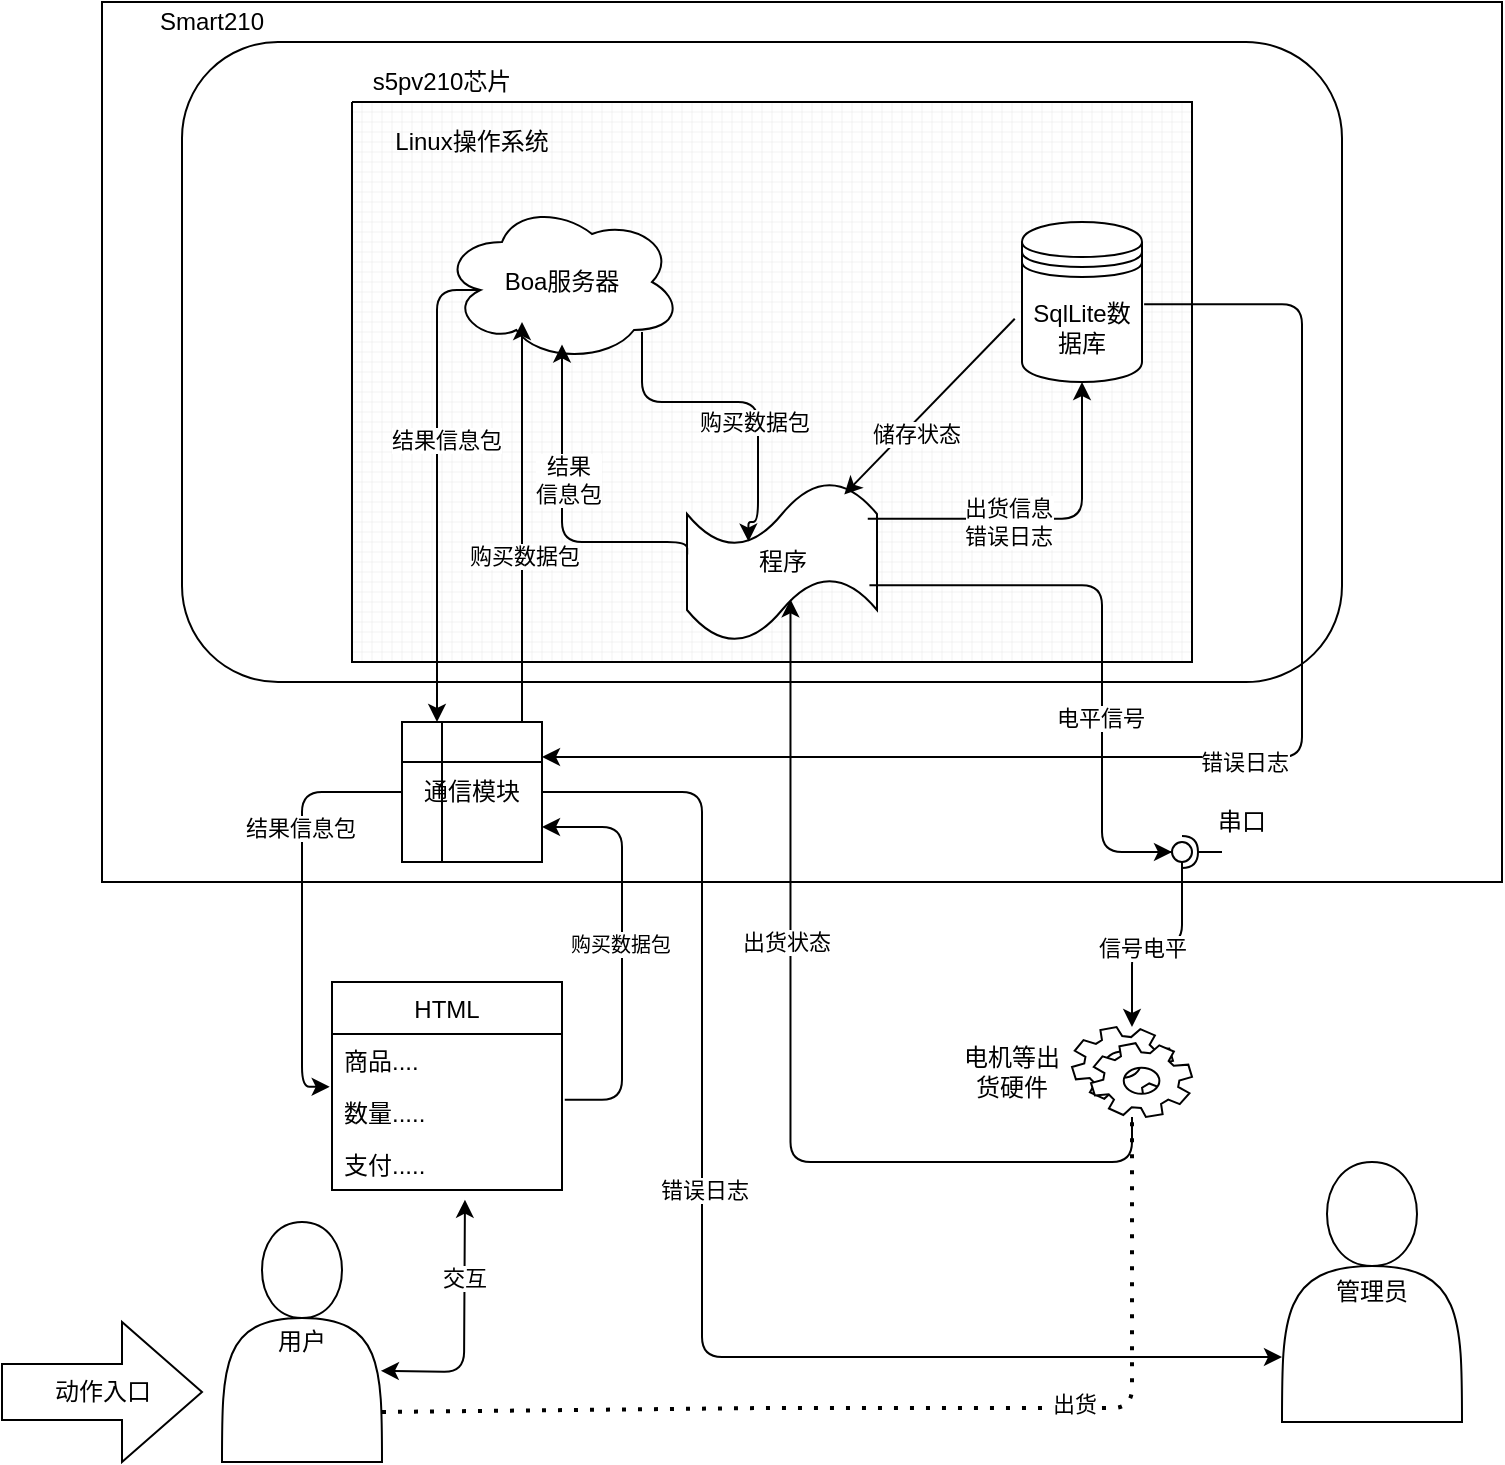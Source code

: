 <mxfile version="14.4.3" type="github"><diagram id="7_nmSfYricEm-S8yDa6u" name="Page-1"><mxGraphModel dx="1054" dy="822" grid="1" gridSize="10" guides="1" tooltips="1" connect="1" arrows="1" fold="1" page="1" pageScale="1" pageWidth="827" pageHeight="1169" math="0" shadow="0"><root><mxCell id="0"/><mxCell id="1" parent="0"/><mxCell id="KJf24eugTZK2PeACpN1y-1" value="" style="rounded=0;whiteSpace=wrap;html=1;" parent="1" vertex="1"><mxGeometry x="60" y="30" width="700" height="440" as="geometry"/></mxCell><mxCell id="KJf24eugTZK2PeACpN1y-2" value="Smart210" style="text;html=1;strokeColor=none;fillColor=none;align=center;verticalAlign=middle;whiteSpace=wrap;rounded=0;" parent="1" vertex="1"><mxGeometry x="80" y="30" width="70" height="20" as="geometry"/></mxCell><mxCell id="KJf24eugTZK2PeACpN1y-3" value="" style="rounded=1;whiteSpace=wrap;html=1;" parent="1" vertex="1"><mxGeometry x="100" y="50" width="580" height="320" as="geometry"/></mxCell><mxCell id="KJf24eugTZK2PeACpN1y-4" value="s5pv210芯片" style="text;html=1;strokeColor=none;fillColor=none;align=center;verticalAlign=middle;whiteSpace=wrap;rounded=0;" parent="1" vertex="1"><mxGeometry x="180" y="60" width="100" height="20" as="geometry"/></mxCell><mxCell id="KJf24eugTZK2PeACpN1y-7" value="" style="verticalLabelPosition=bottom;verticalAlign=top;html=1;shape=mxgraph.basic.patternFillRect;fillStyle=grid;step=5;fillStrokeWidth=0.2;fillStrokeColor=#dddddd;" parent="1" vertex="1"><mxGeometry x="185" y="80" width="420" height="280" as="geometry"/></mxCell><mxCell id="KJf24eugTZK2PeACpN1y-8" value="Linux操作系统" style="text;html=1;strokeColor=none;fillColor=none;align=center;verticalAlign=middle;whiteSpace=wrap;rounded=0;" parent="1" vertex="1"><mxGeometry x="200" y="90" width="90" height="20" as="geometry"/></mxCell><mxCell id="KJf24eugTZK2PeACpN1y-9" value="Boa服务器" style="ellipse;shape=cloud;whiteSpace=wrap;html=1;" parent="1" vertex="1"><mxGeometry x="230" y="130" width="120" height="80" as="geometry"/></mxCell><mxCell id="KJf24eugTZK2PeACpN1y-10" value="SqlLite数据库" style="shape=datastore;whiteSpace=wrap;html=1;" parent="1" vertex="1"><mxGeometry x="520" y="140" width="60" height="80" as="geometry"/></mxCell><mxCell id="KJf24eugTZK2PeACpN1y-15" style="edgeStyle=orthogonalEdgeStyle;rounded=0;orthogonalLoop=1;jettySize=auto;html=1;exitX=0.5;exitY=1;exitDx=0;exitDy=0;" parent="1" source="KJf24eugTZK2PeACpN1y-3" target="KJf24eugTZK2PeACpN1y-3" edge="1"><mxGeometry relative="1" as="geometry"/></mxCell><mxCell id="KJf24eugTZK2PeACpN1y-17" value="" style="shape=mxgraph.bpmn.service_task;html=1;outlineConnect=0;" parent="1" vertex="1"><mxGeometry x="545" y="542.5" width="60" height="45" as="geometry"/></mxCell><mxCell id="KJf24eugTZK2PeACpN1y-22" value="HTML" style="swimlane;fontStyle=0;childLayout=stackLayout;horizontal=1;startSize=26;fillColor=none;horizontalStack=0;resizeParent=1;resizeParentMax=0;resizeLast=0;collapsible=1;marginBottom=0;" parent="1" vertex="1"><mxGeometry x="175" y="520" width="115" height="104" as="geometry"/></mxCell><mxCell id="KJf24eugTZK2PeACpN1y-23" value="商品...." style="text;strokeColor=none;fillColor=none;align=left;verticalAlign=top;spacingLeft=4;spacingRight=4;overflow=hidden;rotatable=0;points=[[0,0.5],[1,0.5]];portConstraint=eastwest;" parent="KJf24eugTZK2PeACpN1y-22" vertex="1"><mxGeometry y="26" width="115" height="26" as="geometry"/></mxCell><mxCell id="KJf24eugTZK2PeACpN1y-24" value="数量....." style="text;strokeColor=none;fillColor=none;align=left;verticalAlign=top;spacingLeft=4;spacingRight=4;overflow=hidden;rotatable=0;points=[[0,0.5],[1,0.5]];portConstraint=eastwest;" parent="KJf24eugTZK2PeACpN1y-22" vertex="1"><mxGeometry y="52" width="115" height="26" as="geometry"/></mxCell><mxCell id="KJf24eugTZK2PeACpN1y-25" value="支付....." style="text;strokeColor=none;fillColor=none;align=left;verticalAlign=top;spacingLeft=4;spacingRight=4;overflow=hidden;rotatable=0;points=[[0,0.5],[1,0.5]];portConstraint=eastwest;" parent="KJf24eugTZK2PeACpN1y-22" vertex="1"><mxGeometry y="78" width="115" height="26" as="geometry"/></mxCell><mxCell id="KJf24eugTZK2PeACpN1y-27" value="" style="edgeStyle=elbowEdgeStyle;elbow=horizontal;endArrow=classic;html=1;exitX=1;exitY=0.5;exitDx=0;exitDy=0;" parent="1" source="KJf24eugTZK2PeACpN1y-30" edge="1"><mxGeometry width="50" height="50" relative="1" as="geometry"><mxPoint x="170" y="410" as="sourcePoint"/><mxPoint x="270" y="190" as="targetPoint"/><Array as="points"><mxPoint x="270" y="280"/><mxPoint x="260" y="290"/><mxPoint x="270" y="280"/><mxPoint x="230" y="300"/><mxPoint x="230" y="420"/><mxPoint x="210" y="300"/><mxPoint x="250" y="310"/></Array></mxGeometry></mxCell><mxCell id="KJf24eugTZK2PeACpN1y-38" value="购买数据包" style="edgeLabel;html=1;align=center;verticalAlign=middle;resizable=0;points=[];" parent="KJf24eugTZK2PeACpN1y-27" vertex="1" connectable="0"><mxGeometry x="0.044" y="-1" relative="1" as="geometry"><mxPoint as="offset"/></mxGeometry></mxCell><mxCell id="KJf24eugTZK2PeACpN1y-29" value="程序" style="shape=tape;whiteSpace=wrap;html=1;" parent="1" vertex="1"><mxGeometry x="352.5" y="270" width="95" height="80" as="geometry"/></mxCell><mxCell id="KJf24eugTZK2PeACpN1y-30" value="通信模块" style="shape=internalStorage;whiteSpace=wrap;html=1;backgroundOutline=1;" parent="1" vertex="1"><mxGeometry x="210" y="390" width="70" height="70" as="geometry"/></mxCell><mxCell id="KJf24eugTZK2PeACpN1y-34" style="edgeStyle=orthogonalEdgeStyle;rounded=0;orthogonalLoop=1;jettySize=auto;html=1;exitX=0.5;exitY=1;exitDx=0;exitDy=0;" parent="1" edge="1"><mxGeometry relative="1" as="geometry"><mxPoint x="385" y="520" as="targetPoint"/><mxPoint x="385" y="520" as="sourcePoint"/></mxGeometry></mxCell><mxCell id="KJf24eugTZK2PeACpN1y-39" value="" style="edgeStyle=segmentEdgeStyle;endArrow=classic;html=1;entryX=0.472;entryY=0.785;entryDx=0;entryDy=0;entryPerimeter=0;" parent="1" target="KJf24eugTZK2PeACpN1y-7" edge="1"><mxGeometry width="50" height="50" relative="1" as="geometry"><mxPoint x="330" y="195" as="sourcePoint"/><mxPoint x="380" y="145" as="targetPoint"/><Array as="points"><mxPoint x="330" y="230"/><mxPoint x="388" y="230"/><mxPoint x="388" y="290"/><mxPoint x="383" y="290"/></Array></mxGeometry></mxCell><mxCell id="KJf24eugTZK2PeACpN1y-40" value="购买数据包" style="edgeLabel;html=1;align=center;verticalAlign=middle;resizable=0;points=[];" parent="KJf24eugTZK2PeACpN1y-39" vertex="1" connectable="0"><mxGeometry x="0.229" y="-2" relative="1" as="geometry"><mxPoint as="offset"/></mxGeometry></mxCell><mxCell id="KJf24eugTZK2PeACpN1y-41" value="" style="edgeStyle=elbowEdgeStyle;elbow=horizontal;endArrow=classic;html=1;exitX=0.616;exitY=0.863;exitDx=0;exitDy=0;exitPerimeter=0;" parent="1" source="KJf24eugTZK2PeACpN1y-7" target="KJf24eugTZK2PeACpN1y-44" edge="1"><mxGeometry width="50" height="50" relative="1" as="geometry"><mxPoint x="390" y="390" as="sourcePoint"/><mxPoint x="580" y="450" as="targetPoint"/><Array as="points"><mxPoint x="560" y="440"/><mxPoint x="550" y="440"/><mxPoint x="530" y="350"/><mxPoint x="560" y="430"/><mxPoint x="540" y="360"/><mxPoint x="530" y="350"/><mxPoint x="550" y="430"/><mxPoint x="490" y="420"/></Array></mxGeometry></mxCell><mxCell id="KJf24eugTZK2PeACpN1y-70" value="电平信号" style="edgeLabel;html=1;align=center;verticalAlign=middle;resizable=0;points=[];" parent="KJf24eugTZK2PeACpN1y-41" vertex="1" connectable="0"><mxGeometry x="0.284" y="-1" relative="1" as="geometry"><mxPoint as="offset"/></mxGeometry></mxCell><mxCell id="KJf24eugTZK2PeACpN1y-42" value="" style="rounded=0;orthogonalLoop=1;jettySize=auto;html=1;endArrow=none;endFill=0;" parent="1" target="KJf24eugTZK2PeACpN1y-44" edge="1"><mxGeometry relative="1" as="geometry"><mxPoint x="580" y="455" as="sourcePoint"/></mxGeometry></mxCell><mxCell id="KJf24eugTZK2PeACpN1y-43" value="" style="rounded=0;orthogonalLoop=1;jettySize=auto;html=1;endArrow=halfCircle;endFill=0;entryX=0.5;entryY=0.5;entryDx=0;entryDy=0;endSize=6;strokeWidth=1;" parent="1" target="KJf24eugTZK2PeACpN1y-44" edge="1"><mxGeometry relative="1" as="geometry"><mxPoint x="620" y="455" as="sourcePoint"/></mxGeometry></mxCell><mxCell id="KJf24eugTZK2PeACpN1y-44" value="" style="ellipse;whiteSpace=wrap;html=1;fontFamily=Helvetica;fontSize=12;fontColor=#000000;align=center;strokeColor=#000000;fillColor=#ffffff;points=[];aspect=fixed;resizable=0;" parent="1" vertex="1"><mxGeometry x="595" y="450" width="10" height="10" as="geometry"/></mxCell><mxCell id="KJf24eugTZK2PeACpN1y-45" value="串口" style="text;html=1;strokeColor=none;fillColor=none;align=center;verticalAlign=middle;whiteSpace=wrap;rounded=0;" parent="1" vertex="1"><mxGeometry x="610" y="430" width="40" height="20" as="geometry"/></mxCell><mxCell id="KJf24eugTZK2PeACpN1y-46" value="" style="edgeStyle=elbowEdgeStyle;elbow=vertical;endArrow=classic;html=1;exitX=0.5;exitY=1;exitDx=0;exitDy=0;exitPerimeter=0;" parent="1" source="KJf24eugTZK2PeACpN1y-44" target="KJf24eugTZK2PeACpN1y-17" edge="1"><mxGeometry width="50" height="50" relative="1" as="geometry"><mxPoint x="605" y="530" as="sourcePoint"/><mxPoint x="655" y="480" as="targetPoint"/></mxGeometry></mxCell><mxCell id="KJf24eugTZK2PeACpN1y-47" value="信号电平" style="edgeLabel;html=1;align=center;verticalAlign=middle;resizable=0;points=[];" parent="KJf24eugTZK2PeACpN1y-46" vertex="1" connectable="0"><mxGeometry x="0.26" y="-1" relative="1" as="geometry"><mxPoint x="6" as="offset"/></mxGeometry></mxCell><mxCell id="KJf24eugTZK2PeACpN1y-48" value="电机等出货硬件" style="text;html=1;strokeColor=none;fillColor=none;align=center;verticalAlign=middle;whiteSpace=wrap;rounded=0;" parent="1" vertex="1"><mxGeometry x="490" y="555" width="50" height="20" as="geometry"/></mxCell><mxCell id="KJf24eugTZK2PeACpN1y-49" value="" style="edgeStyle=elbowEdgeStyle;elbow=vertical;endArrow=classic;html=1;entryX=0.522;entryY=0.888;entryDx=0;entryDy=0;entryPerimeter=0;" parent="1" source="KJf24eugTZK2PeACpN1y-17" target="KJf24eugTZK2PeACpN1y-7" edge="1"><mxGeometry width="50" height="50" relative="1" as="geometry"><mxPoint x="600" y="585" as="sourcePoint"/><mxPoint x="440" y="450" as="targetPoint"/><Array as="points"><mxPoint x="520" y="610"/><mxPoint x="560" y="620"/><mxPoint x="490" y="530"/><mxPoint x="500" y="510"/><mxPoint x="420" y="560"/></Array></mxGeometry></mxCell><mxCell id="KJf24eugTZK2PeACpN1y-50" value="出货状态" style="edgeLabel;html=1;align=center;verticalAlign=middle;resizable=0;points=[];" parent="KJf24eugTZK2PeACpN1y-49" vertex="1" connectable="0"><mxGeometry x="0.278" y="2" relative="1" as="geometry"><mxPoint as="offset"/></mxGeometry></mxCell><mxCell id="KJf24eugTZK2PeACpN1y-51" value="" style="edgeStyle=elbowEdgeStyle;elbow=horizontal;endArrow=classic;html=1;exitX=0.614;exitY=0.744;exitDx=0;exitDy=0;exitPerimeter=0;" parent="1" source="KJf24eugTZK2PeACpN1y-7" target="KJf24eugTZK2PeACpN1y-10" edge="1"><mxGeometry width="50" height="50" relative="1" as="geometry"><mxPoint x="450" y="280" as="sourcePoint"/><mxPoint x="490" y="230" as="targetPoint"/><Array as="points"><mxPoint x="550" y="250"/></Array></mxGeometry></mxCell><mxCell id="KJf24eugTZK2PeACpN1y-52" value="出货信息&lt;br&gt;错误日志" style="edgeLabel;html=1;align=center;verticalAlign=middle;resizable=0;points=[];" parent="KJf24eugTZK2PeACpN1y-51" vertex="1" connectable="0"><mxGeometry x="-0.205" y="-3" relative="1" as="geometry"><mxPoint y="-1.32" as="offset"/></mxGeometry></mxCell><mxCell id="KJf24eugTZK2PeACpN1y-55" value="" style="endArrow=classic;html=1;exitX=0.789;exitY=0.387;exitDx=0;exitDy=0;exitPerimeter=0;entryX=0.586;entryY=0.701;entryDx=0;entryDy=0;entryPerimeter=0;" parent="1" source="KJf24eugTZK2PeACpN1y-7" target="KJf24eugTZK2PeACpN1y-7" edge="1"><mxGeometry width="50" height="50" relative="1" as="geometry"><mxPoint x="440" y="190" as="sourcePoint"/><mxPoint x="490" y="140" as="targetPoint"/></mxGeometry></mxCell><mxCell id="KJf24eugTZK2PeACpN1y-56" value="储存状态" style="edgeLabel;html=1;align=center;verticalAlign=middle;resizable=0;points=[];" parent="KJf24eugTZK2PeACpN1y-55" vertex="1" connectable="0"><mxGeometry x="0.242" y="4" relative="1" as="geometry"><mxPoint as="offset"/></mxGeometry></mxCell><mxCell id="KJf24eugTZK2PeACpN1y-58" value="" style="edgeStyle=elbowEdgeStyle;elbow=vertical;endArrow=classic;html=1;entryX=0.25;entryY=0.433;entryDx=0;entryDy=0;entryPerimeter=0;exitX=0.399;exitY=0.808;exitDx=0;exitDy=0;exitPerimeter=0;" parent="1" source="KJf24eugTZK2PeACpN1y-7" target="KJf24eugTZK2PeACpN1y-7" edge="1"><mxGeometry width="50" height="50" relative="1" as="geometry"><mxPoint x="360" y="317" as="sourcePoint"/><mxPoint x="440" y="200" as="targetPoint"/><Array as="points"><mxPoint x="320" y="300"/><mxPoint x="290" y="317"/></Array></mxGeometry></mxCell><mxCell id="KJf24eugTZK2PeACpN1y-59" value="结果&lt;br&gt;信息包" style="edgeLabel;html=1;align=center;verticalAlign=middle;resizable=0;points=[];" parent="KJf24eugTZK2PeACpN1y-58" vertex="1" connectable="0"><mxGeometry x="0.199" y="-3" relative="1" as="geometry"><mxPoint as="offset"/></mxGeometry></mxCell><mxCell id="KJf24eugTZK2PeACpN1y-60" value="" style="edgeStyle=elbowEdgeStyle;elbow=vertical;endArrow=classic;html=1;exitX=0.16;exitY=0.55;exitDx=0;exitDy=0;exitPerimeter=0;entryX=0.25;entryY=0;entryDx=0;entryDy=0;" parent="1" source="KJf24eugTZK2PeACpN1y-9" target="KJf24eugTZK2PeACpN1y-30" edge="1"><mxGeometry width="50" height="50" relative="1" as="geometry"><mxPoint x="390" y="240" as="sourcePoint"/><mxPoint x="250" y="380" as="targetPoint"/><Array as="points"><mxPoint x="228" y="174"/><mxPoint x="228" y="240"/><mxPoint x="228" y="280"/><mxPoint x="200" y="310"/><mxPoint x="180" y="159"/><mxPoint x="145" y="200"/><mxPoint x="145" y="170"/><mxPoint x="140" y="159"/></Array></mxGeometry></mxCell><mxCell id="KJf24eugTZK2PeACpN1y-61" value="结果信息包" style="edgeLabel;html=1;align=center;verticalAlign=middle;resizable=0;points=[];" parent="KJf24eugTZK2PeACpN1y-60" vertex="1" connectable="0"><mxGeometry x="-0.187" y="4" relative="1" as="geometry"><mxPoint as="offset"/></mxGeometry></mxCell><mxCell id="KJf24eugTZK2PeACpN1y-62" value="" style="edgeStyle=elbowEdgeStyle;elbow=vertical;endArrow=classic;html=1;entryX=-0.01;entryY=0.015;entryDx=0;entryDy=0;entryPerimeter=0;exitX=0;exitY=0.5;exitDx=0;exitDy=0;" parent="1" source="KJf24eugTZK2PeACpN1y-30" target="KJf24eugTZK2PeACpN1y-24" edge="1"><mxGeometry width="50" height="50" relative="1" as="geometry"><mxPoint x="145" y="450" as="sourcePoint"/><mxPoint x="195" y="400" as="targetPoint"/><Array as="points"><mxPoint x="160" y="510"/><mxPoint x="174" y="430"/><mxPoint x="200" y="450"/><mxPoint x="160" y="500"/><mxPoint x="180" y="500"/><mxPoint x="200" y="510"/><mxPoint x="245" y="480"/><mxPoint x="245" y="460"/><mxPoint x="160" y="572"/></Array></mxGeometry></mxCell><mxCell id="KJf24eugTZK2PeACpN1y-63" value="结果信息包" style="edgeLabel;html=1;align=center;verticalAlign=middle;resizable=0;points=[];" parent="KJf24eugTZK2PeACpN1y-62" vertex="1" connectable="0"><mxGeometry x="-0.357" y="-1" relative="1" as="geometry"><mxPoint as="offset"/></mxGeometry></mxCell><mxCell id="KJf24eugTZK2PeACpN1y-64" value="" style="endArrow=classic;startArrow=classic;html=1;entryX=0.578;entryY=1.187;entryDx=0;entryDy=0;entryPerimeter=0;exitX=0.993;exitY=0.62;exitDx=0;exitDy=0;exitPerimeter=0;" parent="1" source="KJf24eugTZK2PeACpN1y-71" target="KJf24eugTZK2PeACpN1y-25" edge="1"><mxGeometry width="50" height="50" relative="1" as="geometry"><mxPoint x="200" y="735" as="sourcePoint"/><mxPoint x="440" y="430" as="targetPoint"/><Array as="points"><mxPoint x="241" y="715"/></Array></mxGeometry></mxCell><mxCell id="KJf24eugTZK2PeACpN1y-65" value="交互" style="edgeLabel;html=1;align=center;verticalAlign=middle;resizable=0;points=[];" parent="KJf24eugTZK2PeACpN1y-64" vertex="1" connectable="0"><mxGeometry x="0.385" y="1" relative="1" as="geometry"><mxPoint as="offset"/></mxGeometry></mxCell><mxCell id="KJf24eugTZK2PeACpN1y-68" value="" style="endArrow=none;dashed=1;html=1;dashPattern=1 3;strokeWidth=2;exitX=1;exitY=0.333;exitDx=0;exitDy=0;exitPerimeter=0;" parent="1" target="KJf24eugTZK2PeACpN1y-17" edge="1"><mxGeometry width="50" height="50" relative="1" as="geometry"><mxPoint x="200" y="735" as="sourcePoint"/><mxPoint x="440" y="550" as="targetPoint"/><Array as="points"><mxPoint x="390" y="733"/><mxPoint x="575" y="733"/></Array></mxGeometry></mxCell><mxCell id="KJf24eugTZK2PeACpN1y-69" value="出货" style="edgeLabel;html=1;align=center;verticalAlign=middle;resizable=0;points=[];" parent="KJf24eugTZK2PeACpN1y-68" vertex="1" connectable="0"><mxGeometry x="0.33" y="2" relative="1" as="geometry"><mxPoint as="offset"/></mxGeometry></mxCell><mxCell id="KJf24eugTZK2PeACpN1y-71" value="用户" style="shape=actor;whiteSpace=wrap;html=1;" parent="1" vertex="1"><mxGeometry x="120" y="640" width="80" height="120" as="geometry"/></mxCell><mxCell id="KJf24eugTZK2PeACpN1y-72" value="管理员" style="shape=actor;whiteSpace=wrap;html=1;" parent="1" vertex="1"><mxGeometry x="650" y="610" width="90" height="130" as="geometry"/></mxCell><mxCell id="KJf24eugTZK2PeACpN1y-76" value="" style="edgeStyle=elbowEdgeStyle;elbow=vertical;endArrow=classic;html=1;exitX=1.012;exitY=0.264;exitDx=0;exitDy=0;exitPerimeter=0;entryX=1;entryY=0.75;entryDx=0;entryDy=0;" parent="1" source="KJf24eugTZK2PeACpN1y-24" target="KJf24eugTZK2PeACpN1y-30" edge="1"><mxGeometry width="50" height="50" relative="1" as="geometry"><mxPoint x="390" y="480" as="sourcePoint"/><mxPoint x="440" y="430" as="targetPoint"/><Array as="points"><mxPoint x="320" y="490"/></Array></mxGeometry></mxCell><mxCell id="KJf24eugTZK2PeACpN1y-77" value="&lt;span style=&quot;font-size: 10px&quot;&gt;购买数据包&lt;/span&gt;" style="edgeLabel;html=1;align=center;verticalAlign=middle;resizable=0;points=[];" parent="KJf24eugTZK2PeACpN1y-76" vertex="1" connectable="0"><mxGeometry x="0.038" y="1" relative="1" as="geometry"><mxPoint as="offset"/></mxGeometry></mxCell><mxCell id="KJf24eugTZK2PeACpN1y-78" value="" style="edgeStyle=elbowEdgeStyle;elbow=horizontal;endArrow=classic;html=1;exitX=0.943;exitY=0.361;exitDx=0;exitDy=0;exitPerimeter=0;entryX=1;entryY=0.25;entryDx=0;entryDy=0;" parent="1" source="KJf24eugTZK2PeACpN1y-7" target="KJf24eugTZK2PeACpN1y-30" edge="1"><mxGeometry width="50" height="50" relative="1" as="geometry"><mxPoint x="390" y="480" as="sourcePoint"/><mxPoint x="440" y="430" as="targetPoint"/><Array as="points"><mxPoint x="660" y="310"/></Array></mxGeometry></mxCell><mxCell id="KJf24eugTZK2PeACpN1y-79" value="错误日志" style="edgeLabel;html=1;align=center;verticalAlign=middle;resizable=0;points=[];" parent="KJf24eugTZK2PeACpN1y-78" vertex="1" connectable="0"><mxGeometry x="-0.023" y="2" relative="1" as="geometry"><mxPoint as="offset"/></mxGeometry></mxCell><mxCell id="KJf24eugTZK2PeACpN1y-80" value="" style="edgeStyle=elbowEdgeStyle;elbow=horizontal;endArrow=classic;html=1;exitX=1;exitY=0.5;exitDx=0;exitDy=0;entryX=0;entryY=0.75;entryDx=0;entryDy=0;" parent="1" source="KJf24eugTZK2PeACpN1y-30" target="KJf24eugTZK2PeACpN1y-72" edge="1"><mxGeometry width="50" height="50" relative="1" as="geometry"><mxPoint x="390" y="480" as="sourcePoint"/><mxPoint x="440" y="430" as="targetPoint"/><Array as="points"><mxPoint x="360" y="560"/></Array></mxGeometry></mxCell><mxCell id="KJf24eugTZK2PeACpN1y-82" value="错误日志" style="edgeLabel;html=1;align=center;verticalAlign=middle;resizable=0;points=[];" parent="KJf24eugTZK2PeACpN1y-80" vertex="1" connectable="0"><mxGeometry x="-0.258" y="1" relative="1" as="geometry"><mxPoint y="37" as="offset"/></mxGeometry></mxCell><mxCell id="KJf24eugTZK2PeACpN1y-83" value="动作入口" style="html=1;shadow=0;dashed=0;align=center;verticalAlign=middle;shape=mxgraph.arrows2.arrow;dy=0.6;dx=40;notch=0;" parent="1" vertex="1"><mxGeometry x="10" y="690" width="100" height="70" as="geometry"/></mxCell></root></mxGraphModel></diagram></mxfile>
